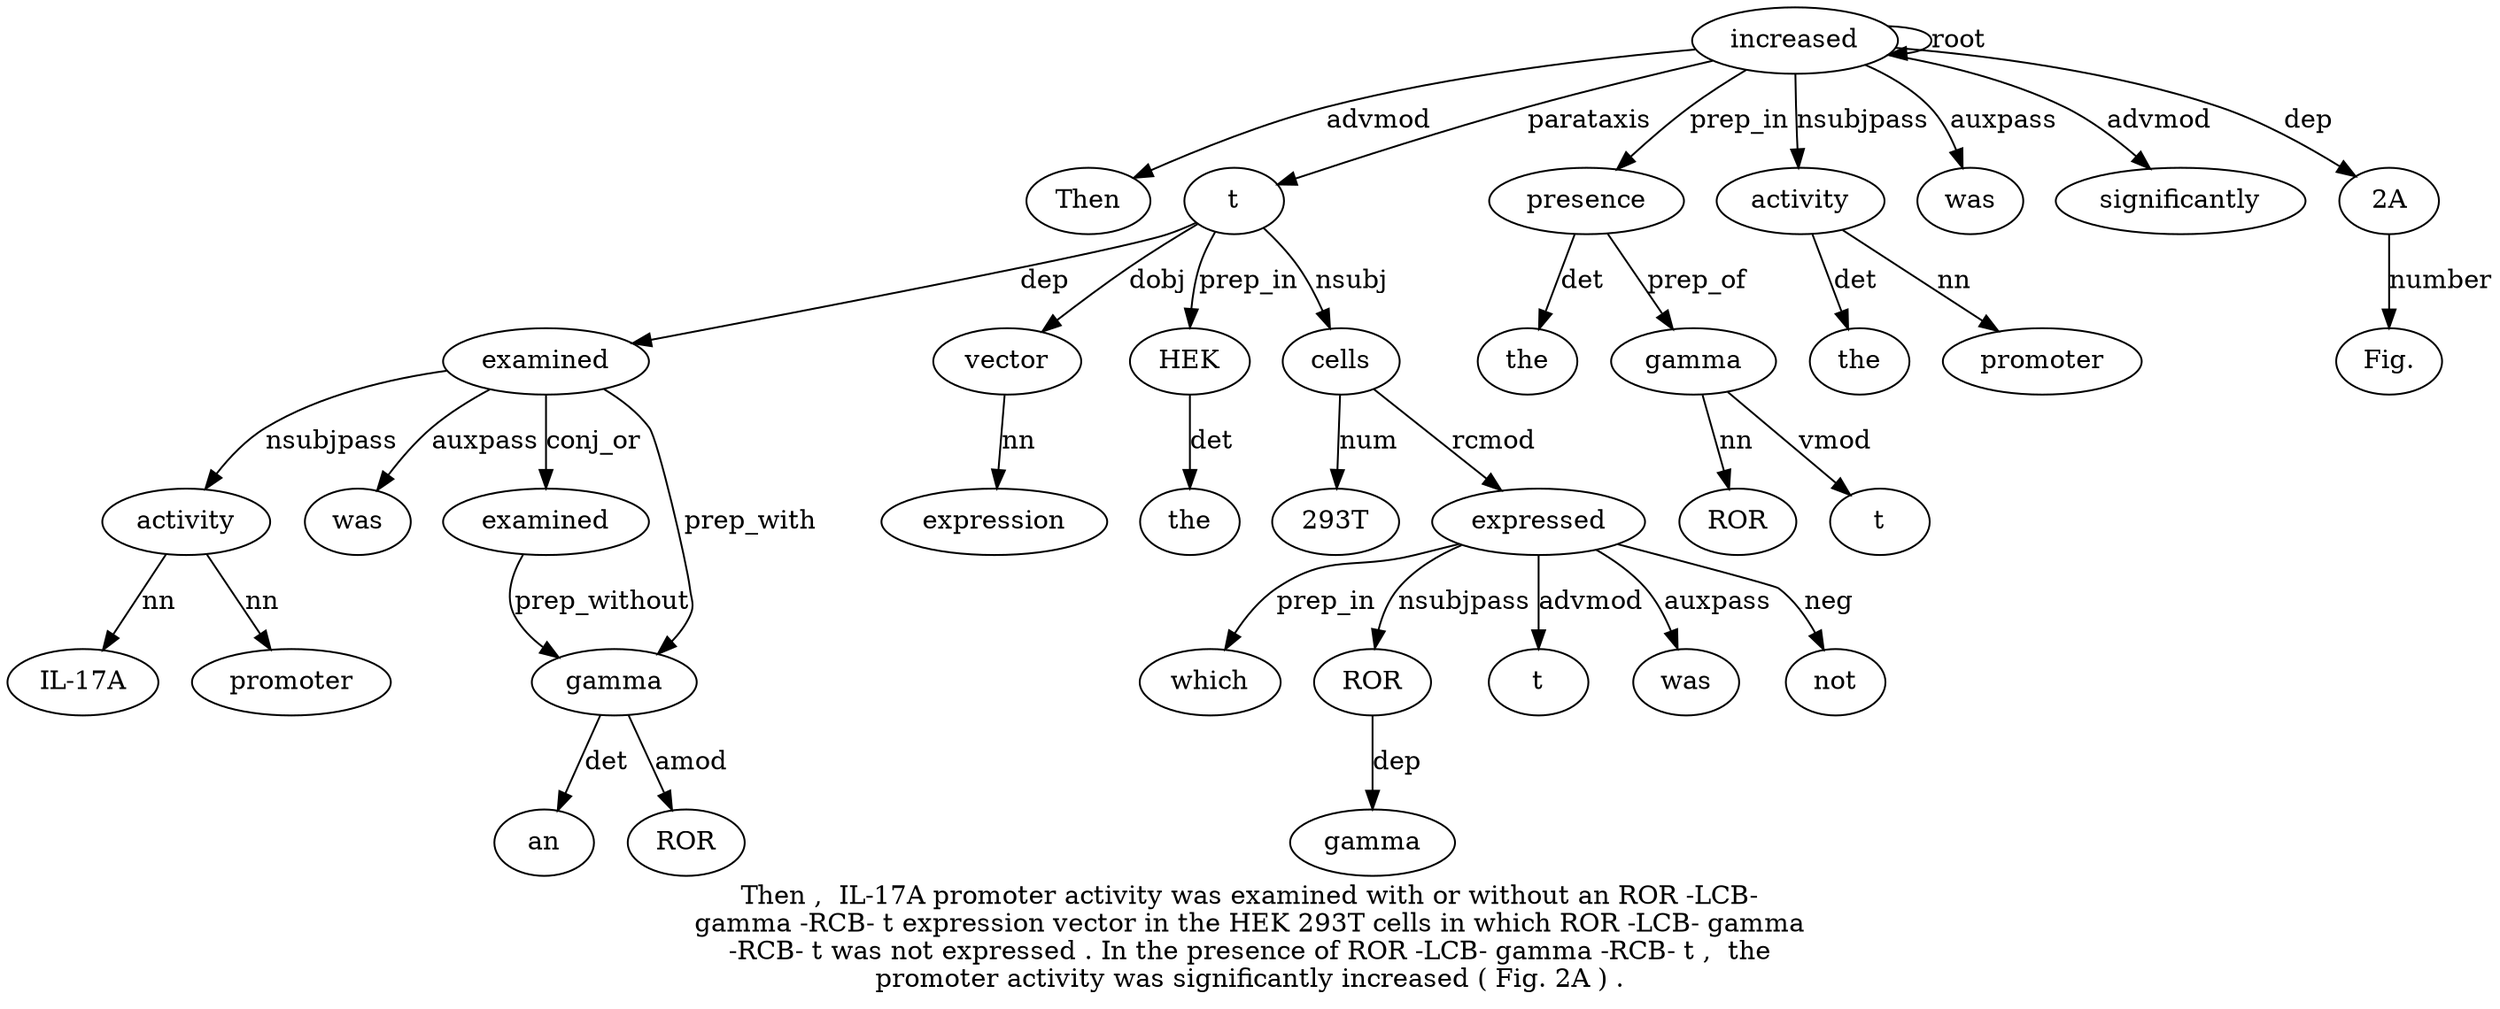 digraph "Then ,  IL-17A promoter activity was examined with or without an ROR -LCB- gamma -RCB- t expression vector in the HEK 293T cells in which ROR -LCB- gamma -RCB- t was not expressed . In the presence of ROR -LCB- gamma -RCB- t ,  the promoter activity was significantly increased ( Fig. 2A ) ." {
label="Then ,  IL-17A promoter activity was examined with or without an ROR -LCB-
gamma -RCB- t expression vector in the HEK 293T cells in which ROR -LCB- gamma
-RCB- t was not expressed . In the presence of ROR -LCB- gamma -RCB- t ,  the
promoter activity was significantly increased ( Fig. 2A ) .";
increased50 [style=filled, fillcolor=white, label=increased];
Then1 [style=filled, fillcolor=white, label=Then];
increased50 -> Then1  [label=advmod];
activity5 [style=filled, fillcolor=white, label=activity];
"IL-17A3" [style=filled, fillcolor=white, label="IL-17A"];
activity5 -> "IL-17A3"  [label=nn];
promoter4 [style=filled, fillcolor=white, label=promoter];
activity5 -> promoter4  [label=nn];
examined7 [style=filled, fillcolor=white, label=examined];
examined7 -> activity5  [label=nsubjpass];
was6 [style=filled, fillcolor=white, label=was];
examined7 -> was6  [label=auxpass];
"examined7'" [style=filled, fillcolor=white, label=examined];
examined7 -> "examined7'"  [label=conj_or];
t16 [style=filled, fillcolor=white, label=t];
t16 -> examined7  [label=dep];
gamma14 [style=filled, fillcolor=white, label=gamma];
an11 [style=filled, fillcolor=white, label=an];
gamma14 -> an11  [label=det];
ROR12 [style=filled, fillcolor=white, label=ROR];
gamma14 -> ROR12  [label=amod];
examined7 -> gamma14  [label=prep_with];
"examined7'" -> gamma14  [label=prep_without];
increased50 -> t16  [label=parataxis];
vector18 [style=filled, fillcolor=white, label=vector];
expression17 [style=filled, fillcolor=white, label=expression];
vector18 -> expression17  [label=nn];
t16 -> vector18  [label=dobj];
HEK21 [style=filled, fillcolor=white, label=HEK];
the20 [style=filled, fillcolor=white, label=the];
HEK21 -> the20  [label=det];
t16 -> HEK21  [label=prep_in];
cells23 [style=filled, fillcolor=white, label=cells];
"293T" [style=filled, fillcolor=white, label="293T"];
cells23 -> "293T"  [label=num];
t16 -> cells23  [label=nsubj];
expressed33 [style=filled, fillcolor=white, label=expressed];
which25 [style=filled, fillcolor=white, label=which];
expressed33 -> which25  [label=prep_in];
ROR26 [style=filled, fillcolor=white, label=ROR];
expressed33 -> ROR26  [label=nsubjpass];
gamma28 [style=filled, fillcolor=white, label=gamma];
ROR26 -> gamma28  [label=dep];
t30 [style=filled, fillcolor=white, label=t];
expressed33 -> t30  [label=advmod];
was31 [style=filled, fillcolor=white, label=was];
expressed33 -> was31  [label=auxpass];
not32 [style=filled, fillcolor=white, label=not];
expressed33 -> not32  [label=neg];
cells23 -> expressed33  [label=rcmod];
presence37 [style=filled, fillcolor=white, label=presence];
the36 [style=filled, fillcolor=white, label=the];
presence37 -> the36  [label=det];
increased50 -> presence37  [label=prep_in];
gamma41 [style=filled, fillcolor=white, label=gamma];
ROR39 [style=filled, fillcolor=white, label=ROR];
gamma41 -> ROR39  [label=nn];
presence37 -> gamma41  [label=prep_of];
t43 [style=filled, fillcolor=white, label=t];
gamma41 -> t43  [label=vmod];
activity47 [style=filled, fillcolor=white, label=activity];
the45 [style=filled, fillcolor=white, label=the];
activity47 -> the45  [label=det];
promoter46 [style=filled, fillcolor=white, label=promoter];
activity47 -> promoter46  [label=nn];
increased50 -> activity47  [label=nsubjpass];
was48 [style=filled, fillcolor=white, label=was];
increased50 -> was48  [label=auxpass];
significantly49 [style=filled, fillcolor=white, label=significantly];
increased50 -> significantly49  [label=advmod];
increased50 -> increased50  [label=root];
"2A53" [style=filled, fillcolor=white, label="2A"];
"Fig.52" [style=filled, fillcolor=white, label="Fig."];
"2A53" -> "Fig.52"  [label=number];
increased50 -> "2A53"  [label=dep];
}
